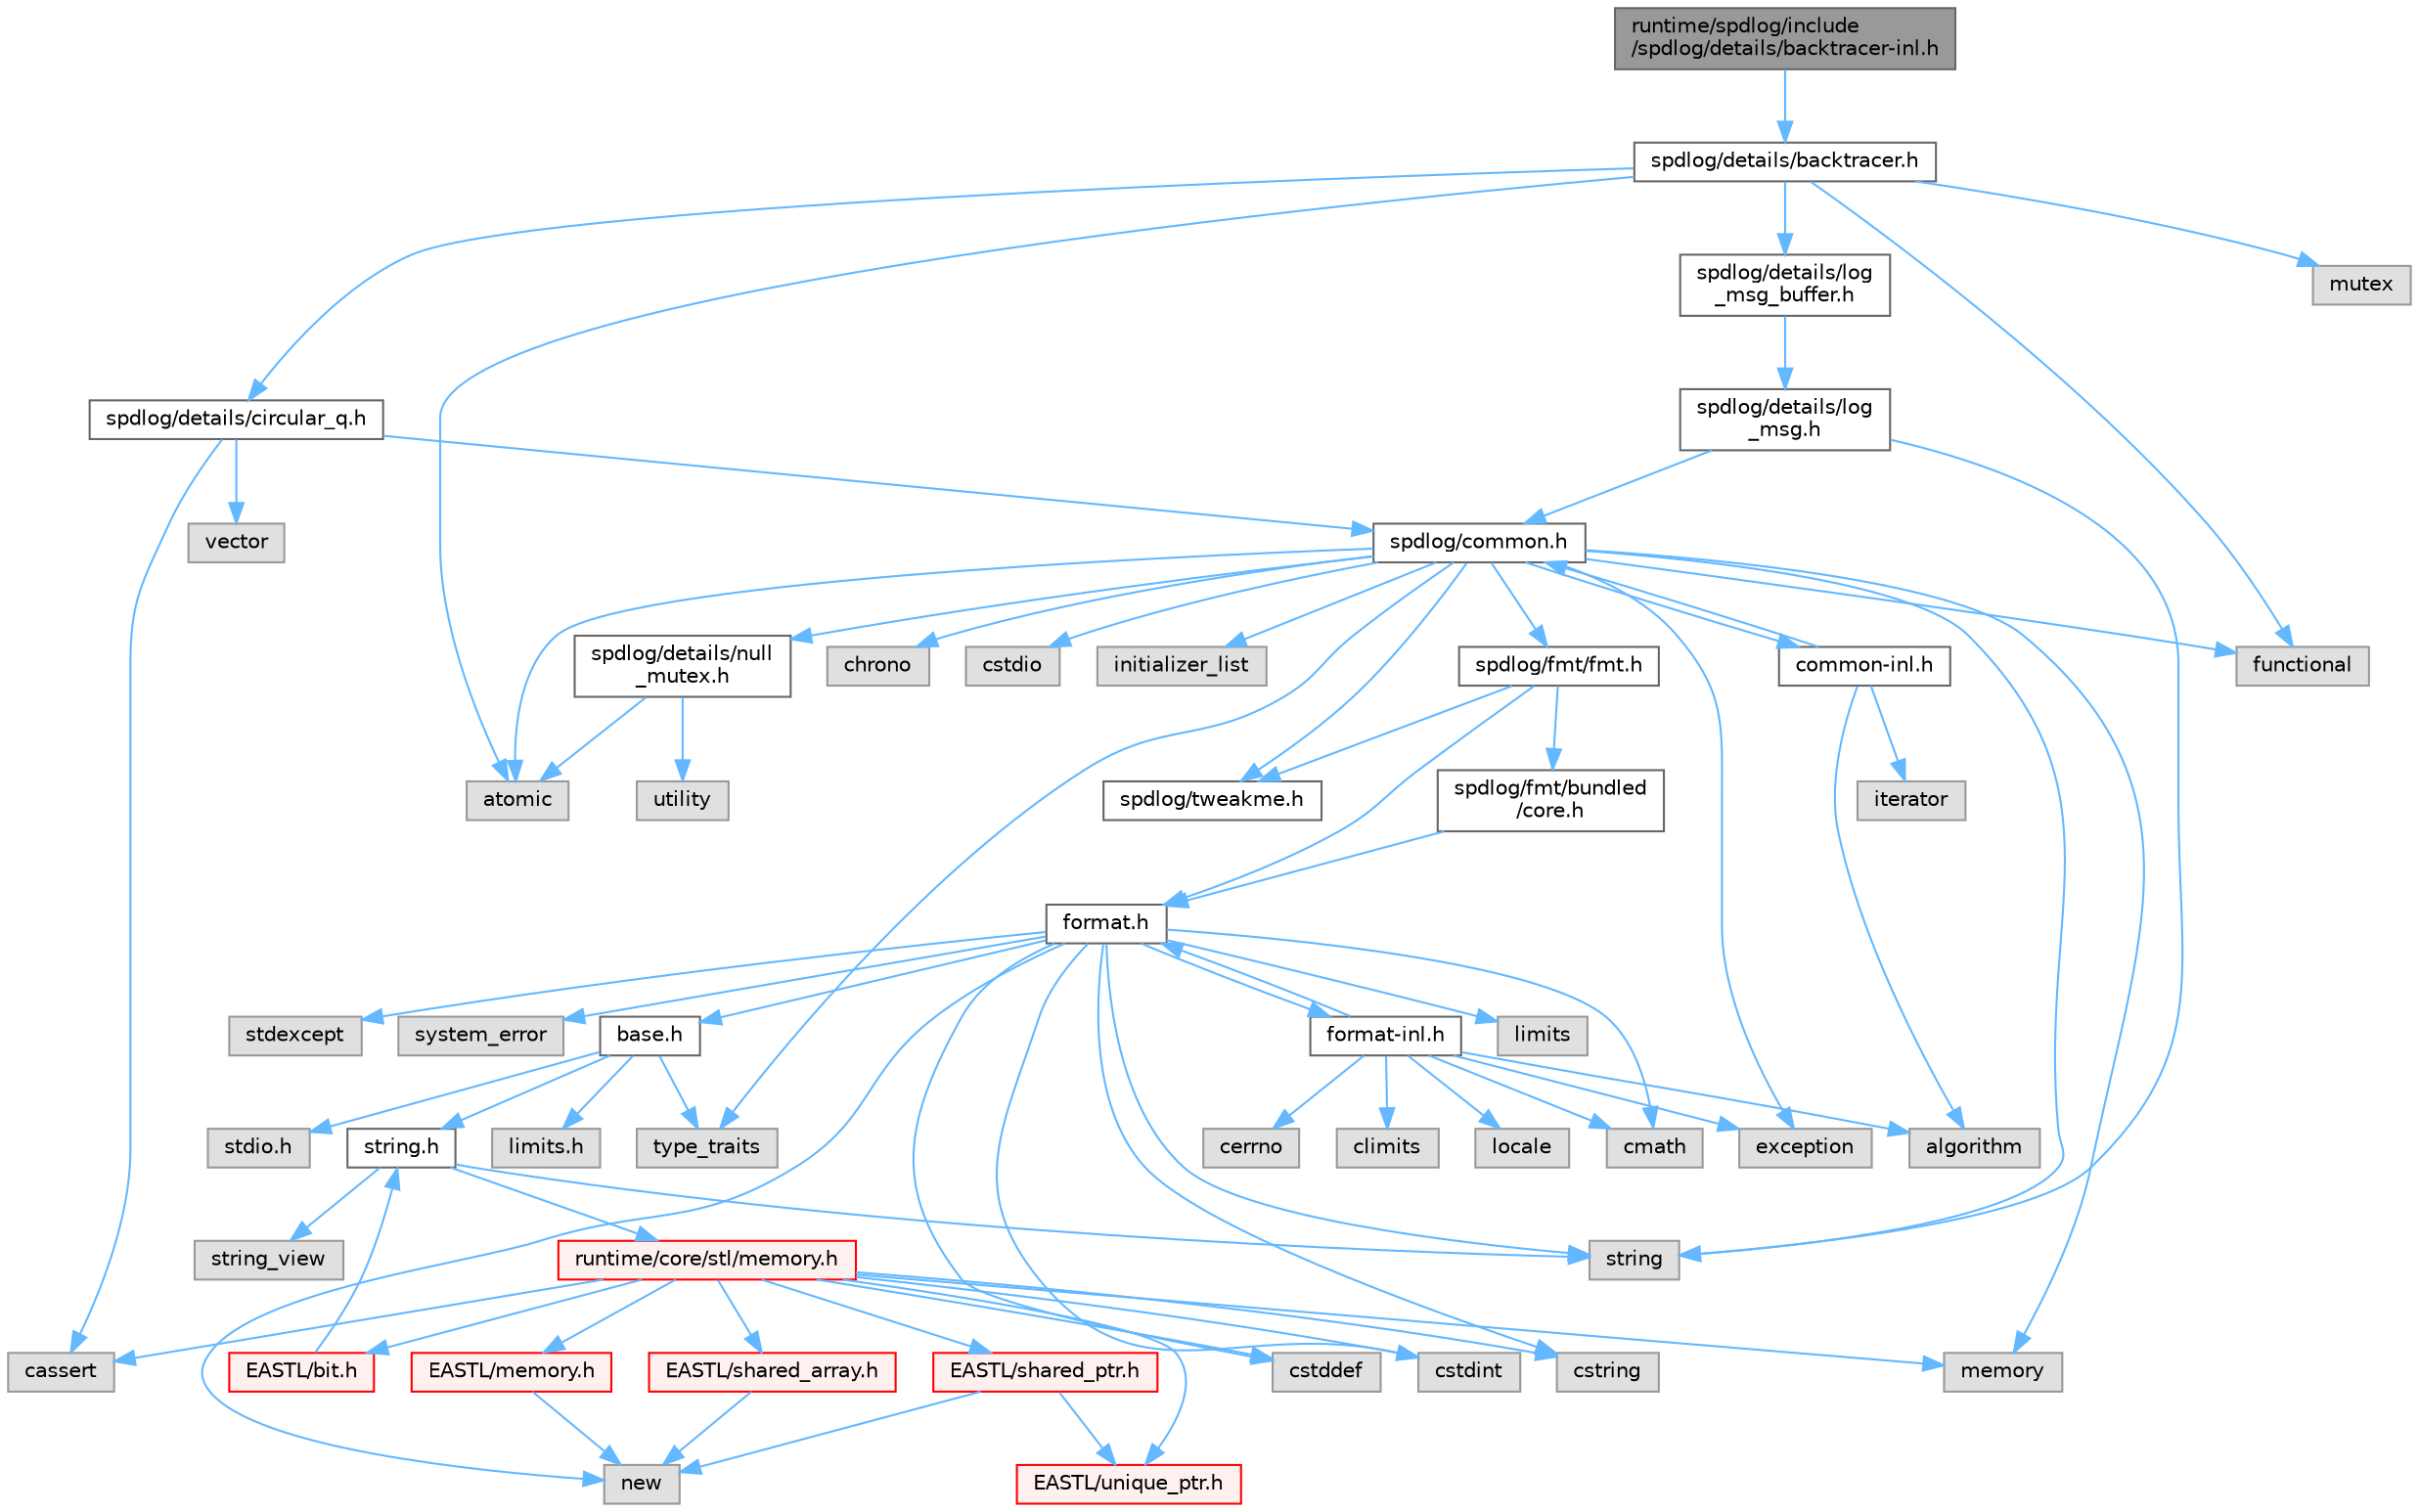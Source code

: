 digraph "runtime/spdlog/include/spdlog/details/backtracer-inl.h"
{
 // LATEX_PDF_SIZE
  bgcolor="transparent";
  edge [fontname=Helvetica,fontsize=10,labelfontname=Helvetica,labelfontsize=10];
  node [fontname=Helvetica,fontsize=10,shape=box,height=0.2,width=0.4];
  Node1 [id="Node000001",label="runtime/spdlog/include\l/spdlog/details/backtracer-inl.h",height=0.2,width=0.4,color="gray40", fillcolor="grey60", style="filled", fontcolor="black",tooltip=" "];
  Node1 -> Node2 [id="edge75_Node000001_Node000002",color="steelblue1",style="solid",tooltip=" "];
  Node2 [id="Node000002",label="spdlog/details/backtracer.h",height=0.2,width=0.4,color="grey40", fillcolor="white", style="filled",URL="$backtracer_8h.html",tooltip=" "];
  Node2 -> Node3 [id="edge76_Node000002_Node000003",color="steelblue1",style="solid",tooltip=" "];
  Node3 [id="Node000003",label="spdlog/details/circular_q.h",height=0.2,width=0.4,color="grey40", fillcolor="white", style="filled",URL="$circular__q_8h.html",tooltip=" "];
  Node3 -> Node4 [id="edge77_Node000003_Node000004",color="steelblue1",style="solid",tooltip=" "];
  Node4 [id="Node000004",label="cassert",height=0.2,width=0.4,color="grey60", fillcolor="#E0E0E0", style="filled",tooltip=" "];
  Node3 -> Node5 [id="edge78_Node000003_Node000005",color="steelblue1",style="solid",tooltip=" "];
  Node5 [id="Node000005",label="vector",height=0.2,width=0.4,color="grey60", fillcolor="#E0E0E0", style="filled",tooltip=" "];
  Node3 -> Node6 [id="edge79_Node000003_Node000006",color="steelblue1",style="solid",tooltip=" "];
  Node6 [id="Node000006",label="spdlog/common.h",height=0.2,width=0.4,color="grey40", fillcolor="white", style="filled",URL="$common_8h.html",tooltip=" "];
  Node6 -> Node7 [id="edge80_Node000006_Node000007",color="steelblue1",style="solid",tooltip=" "];
  Node7 [id="Node000007",label="spdlog/details/null\l_mutex.h",height=0.2,width=0.4,color="grey40", fillcolor="white", style="filled",URL="$null__mutex_8h.html",tooltip=" "];
  Node7 -> Node8 [id="edge81_Node000007_Node000008",color="steelblue1",style="solid",tooltip=" "];
  Node8 [id="Node000008",label="atomic",height=0.2,width=0.4,color="grey60", fillcolor="#E0E0E0", style="filled",tooltip=" "];
  Node7 -> Node9 [id="edge82_Node000007_Node000009",color="steelblue1",style="solid",tooltip=" "];
  Node9 [id="Node000009",label="utility",height=0.2,width=0.4,color="grey60", fillcolor="#E0E0E0", style="filled",tooltip=" "];
  Node6 -> Node10 [id="edge83_Node000006_Node000010",color="steelblue1",style="solid",tooltip=" "];
  Node10 [id="Node000010",label="spdlog/tweakme.h",height=0.2,width=0.4,color="grey40", fillcolor="white", style="filled",URL="$tweakme_8h.html",tooltip=" "];
  Node6 -> Node8 [id="edge84_Node000006_Node000008",color="steelblue1",style="solid",tooltip=" "];
  Node6 -> Node11 [id="edge85_Node000006_Node000011",color="steelblue1",style="solid",tooltip=" "];
  Node11 [id="Node000011",label="chrono",height=0.2,width=0.4,color="grey60", fillcolor="#E0E0E0", style="filled",tooltip=" "];
  Node6 -> Node12 [id="edge86_Node000006_Node000012",color="steelblue1",style="solid",tooltip=" "];
  Node12 [id="Node000012",label="cstdio",height=0.2,width=0.4,color="grey60", fillcolor="#E0E0E0", style="filled",tooltip=" "];
  Node6 -> Node13 [id="edge87_Node000006_Node000013",color="steelblue1",style="solid",tooltip=" "];
  Node13 [id="Node000013",label="exception",height=0.2,width=0.4,color="grey60", fillcolor="#E0E0E0", style="filled",tooltip=" "];
  Node6 -> Node14 [id="edge88_Node000006_Node000014",color="steelblue1",style="solid",tooltip=" "];
  Node14 [id="Node000014",label="functional",height=0.2,width=0.4,color="grey60", fillcolor="#E0E0E0", style="filled",tooltip=" "];
  Node6 -> Node15 [id="edge89_Node000006_Node000015",color="steelblue1",style="solid",tooltip=" "];
  Node15 [id="Node000015",label="initializer_list",height=0.2,width=0.4,color="grey60", fillcolor="#E0E0E0", style="filled",tooltip=" "];
  Node6 -> Node16 [id="edge90_Node000006_Node000016",color="steelblue1",style="solid",tooltip=" "];
  Node16 [id="Node000016",label="memory",height=0.2,width=0.4,color="grey60", fillcolor="#E0E0E0", style="filled",tooltip=" "];
  Node6 -> Node17 [id="edge91_Node000006_Node000017",color="steelblue1",style="solid",tooltip=" "];
  Node17 [id="Node000017",label="string",height=0.2,width=0.4,color="grey60", fillcolor="#E0E0E0", style="filled",tooltip=" "];
  Node6 -> Node18 [id="edge92_Node000006_Node000018",color="steelblue1",style="solid",tooltip=" "];
  Node18 [id="Node000018",label="type_traits",height=0.2,width=0.4,color="grey60", fillcolor="#E0E0E0", style="filled",tooltip=" "];
  Node6 -> Node19 [id="edge93_Node000006_Node000019",color="steelblue1",style="solid",tooltip=" "];
  Node19 [id="Node000019",label="spdlog/fmt/fmt.h",height=0.2,width=0.4,color="grey40", fillcolor="white", style="filled",URL="$fmt_8h.html",tooltip=" "];
  Node19 -> Node10 [id="edge94_Node000019_Node000010",color="steelblue1",style="solid",tooltip=" "];
  Node19 -> Node20 [id="edge95_Node000019_Node000020",color="steelblue1",style="solid",tooltip=" "];
  Node20 [id="Node000020",label="spdlog/fmt/bundled\l/core.h",height=0.2,width=0.4,color="grey40", fillcolor="white", style="filled",URL="$core_8h.html",tooltip=" "];
  Node20 -> Node21 [id="edge96_Node000020_Node000021",color="steelblue1",style="solid",tooltip=" "];
  Node21 [id="Node000021",label="format.h",height=0.2,width=0.4,color="grey40", fillcolor="white", style="filled",URL="$spdlog_2include_2spdlog_2fmt_2bundled_2format_8h.html",tooltip=" "];
  Node21 -> Node22 [id="edge97_Node000021_Node000022",color="steelblue1",style="solid",tooltip=" "];
  Node22 [id="Node000022",label="base.h",height=0.2,width=0.4,color="grey40", fillcolor="white", style="filled",URL="$base_8h.html",tooltip=" "];
  Node22 -> Node23 [id="edge98_Node000022_Node000023",color="steelblue1",style="solid",tooltip=" "];
  Node23 [id="Node000023",label="limits.h",height=0.2,width=0.4,color="grey60", fillcolor="#E0E0E0", style="filled",tooltip=" "];
  Node22 -> Node24 [id="edge99_Node000022_Node000024",color="steelblue1",style="solid",tooltip=" "];
  Node24 [id="Node000024",label="stdio.h",height=0.2,width=0.4,color="grey60", fillcolor="#E0E0E0", style="filled",tooltip=" "];
  Node22 -> Node25 [id="edge100_Node000022_Node000025",color="steelblue1",style="solid",tooltip=" "];
  Node25 [id="Node000025",label="string.h",height=0.2,width=0.4,color="grey40", fillcolor="white", style="filled",URL="$string_8h.html",tooltip=" "];
  Node25 -> Node17 [id="edge101_Node000025_Node000017",color="steelblue1",style="solid",tooltip=" "];
  Node25 -> Node26 [id="edge102_Node000025_Node000026",color="steelblue1",style="solid",tooltip=" "];
  Node26 [id="Node000026",label="string_view",height=0.2,width=0.4,color="grey60", fillcolor="#E0E0E0", style="filled",tooltip=" "];
  Node25 -> Node27 [id="edge103_Node000025_Node000027",color="steelblue1",style="solid",tooltip=" "];
  Node27 [id="Node000027",label="runtime/core/stl/memory.h",height=0.2,width=0.4,color="red", fillcolor="#FFF0F0", style="filled",URL="$core_2stl_2memory_8h.html",tooltip=" "];
  Node27 -> Node28 [id="edge104_Node000027_Node000028",color="steelblue1",style="solid",tooltip=" "];
  Node28 [id="Node000028",label="cstddef",height=0.2,width=0.4,color="grey60", fillcolor="#E0E0E0", style="filled",tooltip=" "];
  Node27 -> Node29 [id="edge105_Node000027_Node000029",color="steelblue1",style="solid",tooltip=" "];
  Node29 [id="Node000029",label="cstdint",height=0.2,width=0.4,color="grey60", fillcolor="#E0E0E0", style="filled",tooltip=" "];
  Node27 -> Node4 [id="edge106_Node000027_Node000004",color="steelblue1",style="solid",tooltip=" "];
  Node27 -> Node16 [id="edge107_Node000027_Node000016",color="steelblue1",style="solid",tooltip=" "];
  Node27 -> Node30 [id="edge108_Node000027_Node000030",color="steelblue1",style="solid",tooltip=" "];
  Node30 [id="Node000030",label="cstring",height=0.2,width=0.4,color="grey60", fillcolor="#E0E0E0", style="filled",tooltip=" "];
  Node27 -> Node31 [id="edge109_Node000027_Node000031",color="steelblue1",style="solid",tooltip=" "];
  Node31 [id="Node000031",label="EASTL/bit.h",height=0.2,width=0.4,color="red", fillcolor="#FFF0F0", style="filled",URL="$bit_8h.html",tooltip=" "];
  Node31 -> Node25 [id="edge110_Node000031_Node000025",color="steelblue1",style="solid",tooltip=" "];
  Node27 -> Node51 [id="edge111_Node000027_Node000051",color="steelblue1",style="solid",tooltip=" "];
  Node51 [id="Node000051",label="EASTL/memory.h",height=0.2,width=0.4,color="red", fillcolor="#FFF0F0", style="filled",URL="$_e_a_s_t_l_2include_2_e_a_s_t_l_2memory_8h.html",tooltip=" "];
  Node51 -> Node66 [id="edge112_Node000051_Node000066",color="steelblue1",style="solid",tooltip=" "];
  Node66 [id="Node000066",label="new",height=0.2,width=0.4,color="grey60", fillcolor="#E0E0E0", style="filled",tooltip=" "];
  Node27 -> Node78 [id="edge113_Node000027_Node000078",color="steelblue1",style="solid",tooltip=" "];
  Node78 [id="Node000078",label="EASTL/shared_array.h",height=0.2,width=0.4,color="red", fillcolor="#FFF0F0", style="filled",URL="$shared__array_8h.html",tooltip=" "];
  Node78 -> Node66 [id="edge114_Node000078_Node000066",color="steelblue1",style="solid",tooltip=" "];
  Node27 -> Node80 [id="edge115_Node000027_Node000080",color="steelblue1",style="solid",tooltip=" "];
  Node80 [id="Node000080",label="EASTL/unique_ptr.h",height=0.2,width=0.4,color="red", fillcolor="#FFF0F0", style="filled",URL="$unique__ptr_8h.html",tooltip=" "];
  Node27 -> Node83 [id="edge116_Node000027_Node000083",color="steelblue1",style="solid",tooltip=" "];
  Node83 [id="Node000083",label="EASTL/shared_ptr.h",height=0.2,width=0.4,color="red", fillcolor="#FFF0F0", style="filled",URL="$shared__ptr_8h.html",tooltip=" "];
  Node83 -> Node80 [id="edge117_Node000083_Node000080",color="steelblue1",style="solid",tooltip=" "];
  Node83 -> Node66 [id="edge118_Node000083_Node000066",color="steelblue1",style="solid",tooltip=" "];
  Node22 -> Node18 [id="edge119_Node000022_Node000018",color="steelblue1",style="solid",tooltip=" "];
  Node21 -> Node168 [id="edge120_Node000021_Node000168",color="steelblue1",style="solid",tooltip=" "];
  Node168 [id="Node000168",label="cmath",height=0.2,width=0.4,color="grey60", fillcolor="#E0E0E0", style="filled",tooltip=" "];
  Node21 -> Node28 [id="edge121_Node000021_Node000028",color="steelblue1",style="solid",tooltip=" "];
  Node21 -> Node29 [id="edge122_Node000021_Node000029",color="steelblue1",style="solid",tooltip=" "];
  Node21 -> Node30 [id="edge123_Node000021_Node000030",color="steelblue1",style="solid",tooltip=" "];
  Node21 -> Node169 [id="edge124_Node000021_Node000169",color="steelblue1",style="solid",tooltip=" "];
  Node169 [id="Node000169",label="limits",height=0.2,width=0.4,color="grey60", fillcolor="#E0E0E0", style="filled",tooltip=" "];
  Node21 -> Node66 [id="edge125_Node000021_Node000066",color="steelblue1",style="solid",tooltip=" "];
  Node21 -> Node170 [id="edge126_Node000021_Node000170",color="steelblue1",style="solid",tooltip=" "];
  Node170 [id="Node000170",label="stdexcept",height=0.2,width=0.4,color="grey60", fillcolor="#E0E0E0", style="filled",tooltip=" "];
  Node21 -> Node17 [id="edge127_Node000021_Node000017",color="steelblue1",style="solid",tooltip=" "];
  Node21 -> Node171 [id="edge128_Node000021_Node000171",color="steelblue1",style="solid",tooltip=" "];
  Node171 [id="Node000171",label="system_error",height=0.2,width=0.4,color="grey60", fillcolor="#E0E0E0", style="filled",tooltip=" "];
  Node21 -> Node172 [id="edge129_Node000021_Node000172",color="steelblue1",style="solid",tooltip=" "];
  Node172 [id="Node000172",label="format-inl.h",height=0.2,width=0.4,color="grey40", fillcolor="white", style="filled",URL="$format-inl_8h.html",tooltip=" "];
  Node172 -> Node173 [id="edge130_Node000172_Node000173",color="steelblue1",style="solid",tooltip=" "];
  Node173 [id="Node000173",label="algorithm",height=0.2,width=0.4,color="grey60", fillcolor="#E0E0E0", style="filled",tooltip=" "];
  Node172 -> Node174 [id="edge131_Node000172_Node000174",color="steelblue1",style="solid",tooltip=" "];
  Node174 [id="Node000174",label="cerrno",height=0.2,width=0.4,color="grey60", fillcolor="#E0E0E0", style="filled",tooltip=" "];
  Node172 -> Node175 [id="edge132_Node000172_Node000175",color="steelblue1",style="solid",tooltip=" "];
  Node175 [id="Node000175",label="climits",height=0.2,width=0.4,color="grey60", fillcolor="#E0E0E0", style="filled",tooltip=" "];
  Node172 -> Node168 [id="edge133_Node000172_Node000168",color="steelblue1",style="solid",tooltip=" "];
  Node172 -> Node13 [id="edge134_Node000172_Node000013",color="steelblue1",style="solid",tooltip=" "];
  Node172 -> Node21 [id="edge135_Node000172_Node000021",color="steelblue1",style="solid",tooltip=" "];
  Node172 -> Node176 [id="edge136_Node000172_Node000176",color="steelblue1",style="solid",tooltip=" "];
  Node176 [id="Node000176",label="locale",height=0.2,width=0.4,color="grey60", fillcolor="#E0E0E0", style="filled",tooltip=" "];
  Node19 -> Node21 [id="edge137_Node000019_Node000021",color="steelblue1",style="solid",tooltip=" "];
  Node6 -> Node177 [id="edge138_Node000006_Node000177",color="steelblue1",style="solid",tooltip=" "];
  Node177 [id="Node000177",label="common-inl.h",height=0.2,width=0.4,color="grey40", fillcolor="white", style="filled",URL="$common-inl_8h.html",tooltip=" "];
  Node177 -> Node6 [id="edge139_Node000177_Node000006",color="steelblue1",style="solid",tooltip=" "];
  Node177 -> Node173 [id="edge140_Node000177_Node000173",color="steelblue1",style="solid",tooltip=" "];
  Node177 -> Node178 [id="edge141_Node000177_Node000178",color="steelblue1",style="solid",tooltip=" "];
  Node178 [id="Node000178",label="iterator",height=0.2,width=0.4,color="grey60", fillcolor="#E0E0E0", style="filled",tooltip=" "];
  Node2 -> Node179 [id="edge142_Node000002_Node000179",color="steelblue1",style="solid",tooltip=" "];
  Node179 [id="Node000179",label="spdlog/details/log\l_msg_buffer.h",height=0.2,width=0.4,color="grey40", fillcolor="white", style="filled",URL="$log__msg__buffer_8h.html",tooltip=" "];
  Node179 -> Node180 [id="edge143_Node000179_Node000180",color="steelblue1",style="solid",tooltip=" "];
  Node180 [id="Node000180",label="spdlog/details/log\l_msg.h",height=0.2,width=0.4,color="grey40", fillcolor="white", style="filled",URL="$log__msg_8h.html",tooltip=" "];
  Node180 -> Node6 [id="edge144_Node000180_Node000006",color="steelblue1",style="solid",tooltip=" "];
  Node180 -> Node17 [id="edge145_Node000180_Node000017",color="steelblue1",style="solid",tooltip=" "];
  Node2 -> Node8 [id="edge146_Node000002_Node000008",color="steelblue1",style="solid",tooltip=" "];
  Node2 -> Node14 [id="edge147_Node000002_Node000014",color="steelblue1",style="solid",tooltip=" "];
  Node2 -> Node181 [id="edge148_Node000002_Node000181",color="steelblue1",style="solid",tooltip=" "];
  Node181 [id="Node000181",label="mutex",height=0.2,width=0.4,color="grey60", fillcolor="#E0E0E0", style="filled",tooltip=" "];
}
